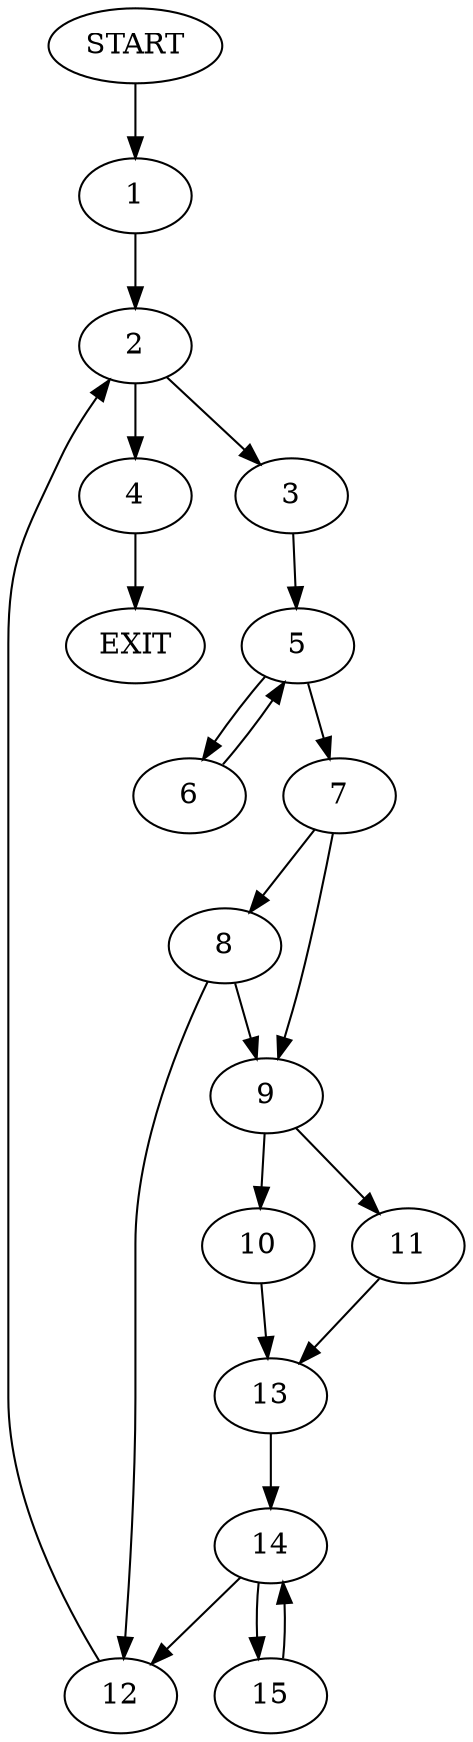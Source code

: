 digraph {
0 [label="START"]
16 [label="EXIT"]
0 -> 1
1 -> 2
2 -> 3
2 -> 4
4 -> 16
3 -> 5
5 -> 6
5 -> 7
7 -> 8
7 -> 9
6 -> 5
9 -> 10
9 -> 11
8 -> 12
8 -> 9
12 -> 2
10 -> 13
11 -> 13
13 -> 14
14 -> 15
14 -> 12
15 -> 14
}
